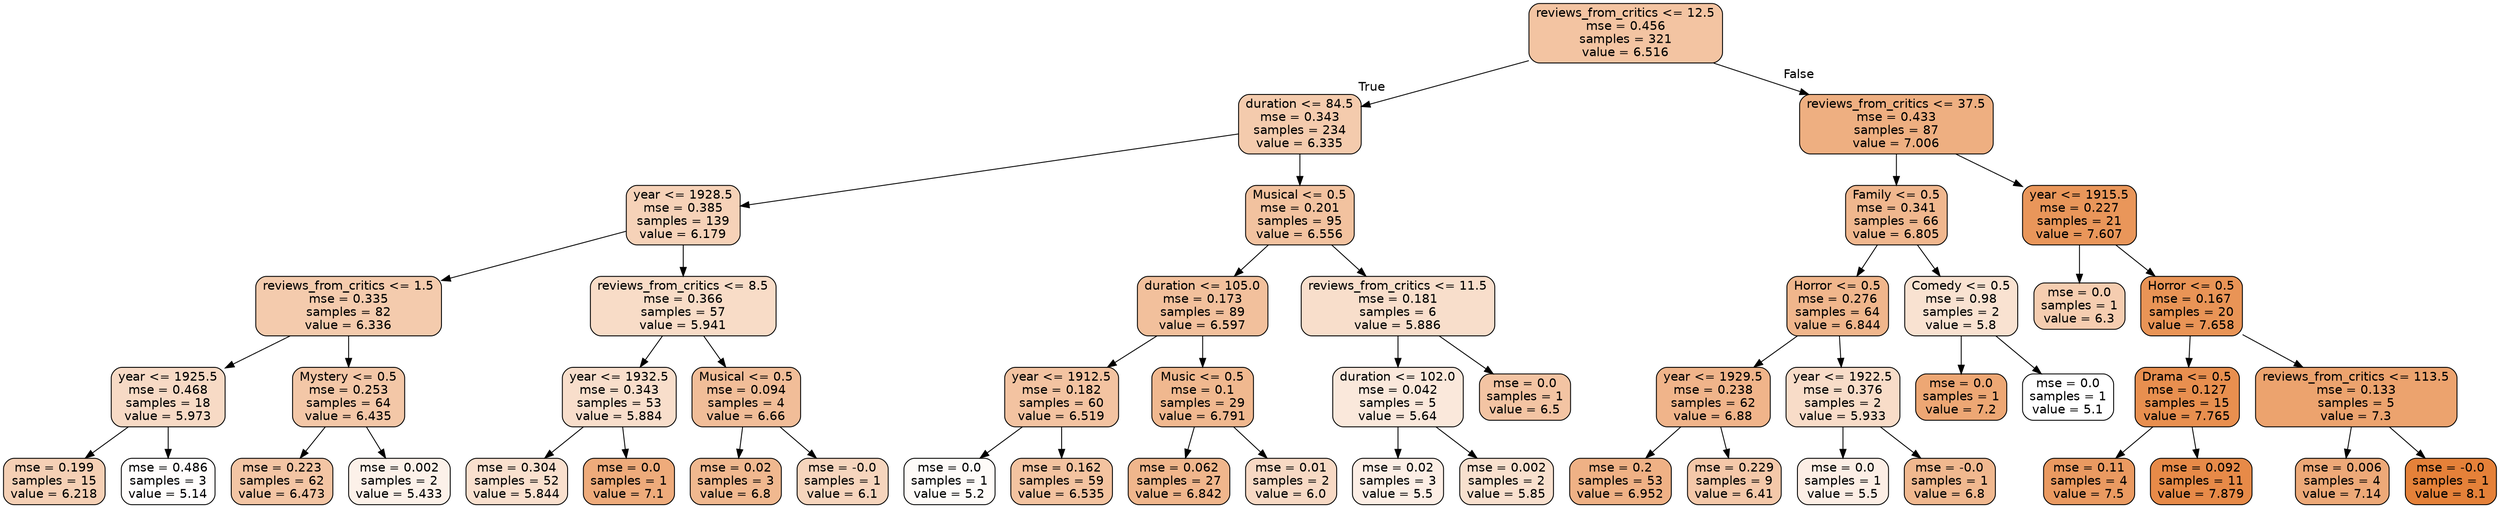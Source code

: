 digraph Tree {
node [shape=box, style="filled, rounded", color="black", fontname=helvetica] ;
edge [fontname=helvetica] ;
0 [label="reviews_from_critics <= 12.5\nmse = 0.456\nsamples = 321\nvalue = 6.516", fillcolor="#f3c4a2"] ;
1 [label="duration <= 84.5\nmse = 0.343\nsamples = 234\nvalue = 6.335", fillcolor="#f4cbad"] ;
0 -> 1 [labeldistance=2.5, labelangle=45, headlabel="True"] ;
2 [label="year <= 1928.5\nmse = 0.385\nsamples = 139\nvalue = 6.179", fillcolor="#f6d2b8"] ;
1 -> 2 ;
3 [label="reviews_from_critics <= 1.5\nmse = 0.335\nsamples = 82\nvalue = 6.336", fillcolor="#f4cbad"] ;
2 -> 3 ;
4 [label="year <= 1925.5\nmse = 0.468\nsamples = 18\nvalue = 5.973", fillcolor="#f7dac5"] ;
3 -> 4 ;
5 [label="mse = 0.199\nsamples = 15\nvalue = 6.218", fillcolor="#f5d0b5"] ;
4 -> 5 ;
6 [label="mse = 0.486\nsamples = 3\nvalue = 5.14", fillcolor="#fffdfc"] ;
4 -> 6 ;
7 [label="Mystery <= 0.5\nmse = 0.253\nsamples = 64\nvalue = 6.435", fillcolor="#f3c7a7"] ;
3 -> 7 ;
8 [label="mse = 0.223\nsamples = 62\nvalue = 6.473", fillcolor="#f3c5a4"] ;
7 -> 8 ;
9 [label="mse = 0.002\nsamples = 2\nvalue = 5.433", fillcolor="#fcf1e9"] ;
7 -> 9 ;
10 [label="reviews_from_critics <= 8.5\nmse = 0.366\nsamples = 57\nvalue = 5.941", fillcolor="#f8dcc7"] ;
2 -> 10 ;
11 [label="year <= 1932.5\nmse = 0.343\nsamples = 53\nvalue = 5.884", fillcolor="#f8decb"] ;
10 -> 11 ;
12 [label="mse = 0.304\nsamples = 52\nvalue = 5.844", fillcolor="#f9e0ce"] ;
11 -> 12 ;
13 [label="mse = 0.0\nsamples = 1\nvalue = 7.1", fillcolor="#eeab7b"] ;
11 -> 13 ;
14 [label="Musical <= 0.5\nmse = 0.094\nsamples = 4\nvalue = 6.66", fillcolor="#f1bd98"] ;
10 -> 14 ;
15 [label="mse = 0.02\nsamples = 3\nvalue = 6.8", fillcolor="#f0b88f"] ;
14 -> 15 ;
16 [label="mse = -0.0\nsamples = 1\nvalue = 6.1", fillcolor="#f6d5bd"] ;
14 -> 16 ;
17 [label="Musical <= 0.5\nmse = 0.201\nsamples = 95\nvalue = 6.556", fillcolor="#f2c29f"] ;
1 -> 17 ;
18 [label="duration <= 105.0\nmse = 0.173\nsamples = 89\nvalue = 6.597", fillcolor="#f2c09c"] ;
17 -> 18 ;
19 [label="year <= 1912.5\nmse = 0.182\nsamples = 60\nvalue = 6.519", fillcolor="#f3c3a1"] ;
18 -> 19 ;
20 [label="mse = 0.0\nsamples = 1\nvalue = 5.2", fillcolor="#fefbf8"] ;
19 -> 20 ;
21 [label="mse = 0.162\nsamples = 59\nvalue = 6.535", fillcolor="#f3c3a0"] ;
19 -> 21 ;
22 [label="Music <= 0.5\nmse = 0.1\nsamples = 29\nvalue = 6.791", fillcolor="#f0b88f"] ;
18 -> 22 ;
23 [label="mse = 0.062\nsamples = 27\nvalue = 6.842", fillcolor="#f0b68c"] ;
22 -> 23 ;
24 [label="mse = 0.01\nsamples = 2\nvalue = 6.0", fillcolor="#f7d9c4"] ;
22 -> 24 ;
25 [label="reviews_from_critics <= 11.5\nmse = 0.181\nsamples = 6\nvalue = 5.886", fillcolor="#f8decb"] ;
17 -> 25 ;
26 [label="duration <= 102.0\nmse = 0.042\nsamples = 5\nvalue = 5.64", fillcolor="#fae8db"] ;
25 -> 26 ;
27 [label="mse = 0.02\nsamples = 3\nvalue = 5.5", fillcolor="#fceee5"] ;
26 -> 27 ;
28 [label="mse = 0.002\nsamples = 2\nvalue = 5.85", fillcolor="#f8e0ce"] ;
26 -> 28 ;
29 [label="mse = 0.0\nsamples = 1\nvalue = 6.5", fillcolor="#f3c4a3"] ;
25 -> 29 ;
30 [label="reviews_from_critics <= 37.5\nmse = 0.433\nsamples = 87\nvalue = 7.006", fillcolor="#eeaf81"] ;
0 -> 30 [labeldistance=2.5, labelangle=-45, headlabel="False"] ;
31 [label="Family <= 0.5\nmse = 0.341\nsamples = 66\nvalue = 6.805", fillcolor="#f0b78e"] ;
30 -> 31 ;
32 [label="Horror <= 0.5\nmse = 0.276\nsamples = 64\nvalue = 6.844", fillcolor="#f0b68c"] ;
31 -> 32 ;
33 [label="year <= 1929.5\nmse = 0.238\nsamples = 62\nvalue = 6.88", fillcolor="#f0b48a"] ;
32 -> 33 ;
34 [label="mse = 0.2\nsamples = 53\nvalue = 6.952", fillcolor="#efb185"] ;
33 -> 34 ;
35 [label="mse = 0.229\nsamples = 9\nvalue = 6.41", fillcolor="#f4c8a9"] ;
33 -> 35 ;
36 [label="year <= 1922.5\nmse = 0.376\nsamples = 2\nvalue = 5.933", fillcolor="#f8dcc8"] ;
32 -> 36 ;
37 [label="mse = 0.0\nsamples = 1\nvalue = 5.5", fillcolor="#fceee5"] ;
36 -> 37 ;
38 [label="mse = -0.0\nsamples = 1\nvalue = 6.8", fillcolor="#f0b88f"] ;
36 -> 38 ;
39 [label="Comedy <= 0.5\nmse = 0.98\nsamples = 2\nvalue = 5.8", fillcolor="#f9e2d1"] ;
31 -> 39 ;
40 [label="mse = 0.0\nsamples = 1\nvalue = 7.2", fillcolor="#eda774"] ;
39 -> 40 ;
41 [label="mse = 0.0\nsamples = 1\nvalue = 5.1", fillcolor="#ffffff"] ;
39 -> 41 ;
42 [label="year <= 1915.5\nmse = 0.227\nsamples = 21\nvalue = 7.607", fillcolor="#e9965a"] ;
30 -> 42 ;
43 [label="mse = 0.0\nsamples = 1\nvalue = 6.3", fillcolor="#f5cdb0"] ;
42 -> 43 ;
44 [label="Horror <= 0.5\nmse = 0.167\nsamples = 20\nvalue = 7.658", fillcolor="#e99456"] ;
42 -> 44 ;
45 [label="Drama <= 0.5\nmse = 0.127\nsamples = 15\nvalue = 7.765", fillcolor="#e88f4f"] ;
44 -> 45 ;
46 [label="mse = 0.11\nsamples = 4\nvalue = 7.5", fillcolor="#ea9a61"] ;
45 -> 46 ;
47 [label="mse = 0.092\nsamples = 11\nvalue = 7.879", fillcolor="#e78a48"] ;
45 -> 47 ;
48 [label="reviews_from_critics <= 113.5\nmse = 0.133\nsamples = 5\nvalue = 7.3", fillcolor="#eca36e"] ;
44 -> 48 ;
49 [label="mse = 0.006\nsamples = 4\nvalue = 7.14", fillcolor="#eda978"] ;
48 -> 49 ;
50 [label="mse = -0.0\nsamples = 1\nvalue = 8.1", fillcolor="#e58139"] ;
48 -> 50 ;
}